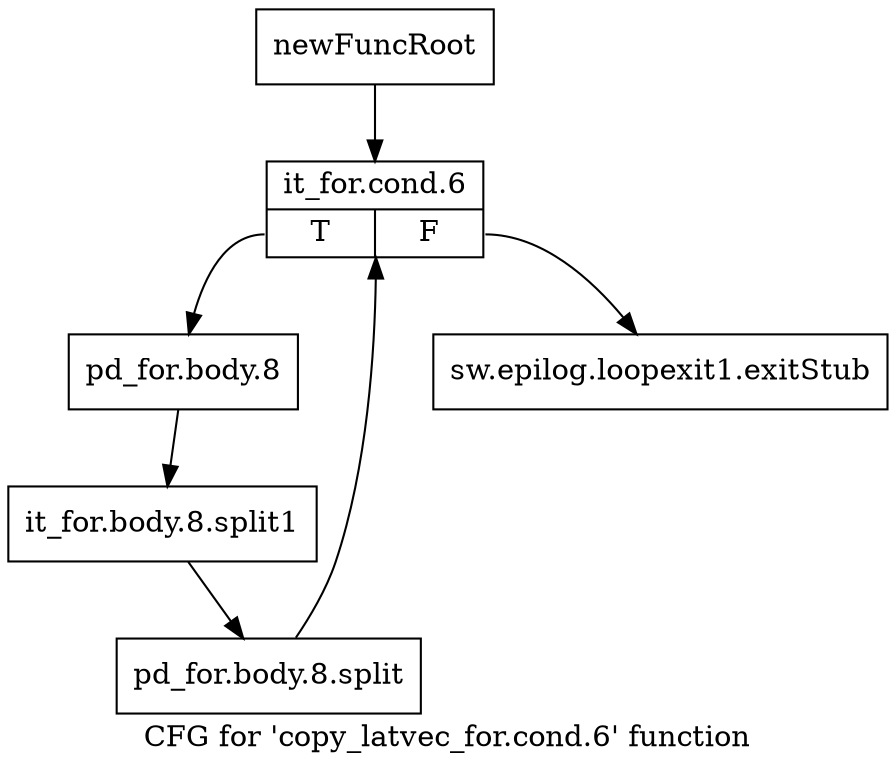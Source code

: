 digraph "CFG for 'copy_latvec_for.cond.6' function" {
	label="CFG for 'copy_latvec_for.cond.6' function";

	Node0x1b22640 [shape=record,label="{newFuncRoot}"];
	Node0x1b22640 -> Node0x1b226e0;
	Node0x1b22690 [shape=record,label="{sw.epilog.loopexit1.exitStub}"];
	Node0x1b226e0 [shape=record,label="{it_for.cond.6|{<s0>T|<s1>F}}"];
	Node0x1b226e0:s0 -> Node0x1b22730;
	Node0x1b226e0:s1 -> Node0x1b22690;
	Node0x1b22730 [shape=record,label="{pd_for.body.8}"];
	Node0x1b22730 -> Node0x1cb5b50;
	Node0x1cb5b50 [shape=record,label="{it_for.body.8.split1}"];
	Node0x1cb5b50 -> Node0x1cea840;
	Node0x1cea840 [shape=record,label="{pd_for.body.8.split}"];
	Node0x1cea840 -> Node0x1b226e0;
}
